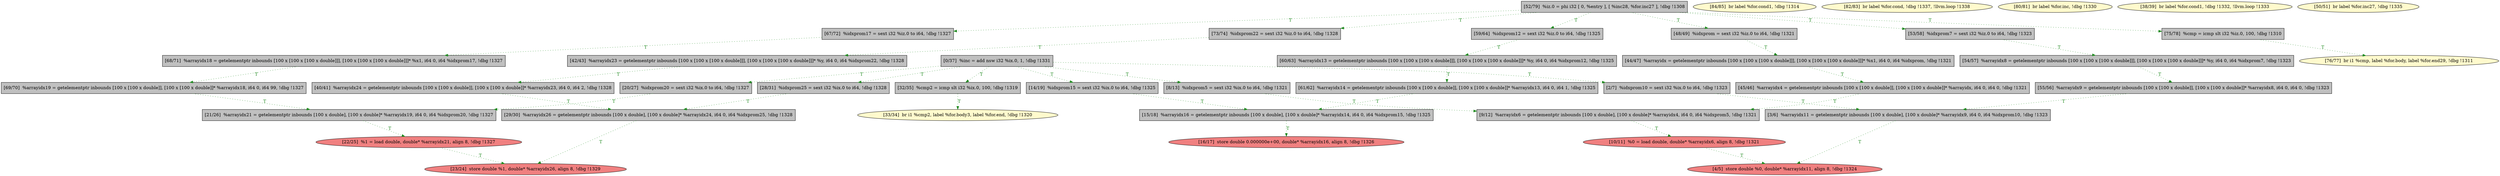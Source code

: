 
digraph G {


node552 [fillcolor=grey,label="[29/30]  %arrayidx26 = getelementptr inbounds [100 x double], [100 x double]* %arrayidx24, i64 0, i64 %idxprom25, !dbg !1328",shape=rectangle,style=filled ]
node549 [fillcolor=grey,label="[40/41]  %arrayidx24 = getelementptr inbounds [100 x [100 x double]], [100 x [100 x double]]* %arrayidx23, i64 0, i64 2, !dbg !1328",shape=rectangle,style=filled ]
node550 [fillcolor=grey,label="[0/37]  %inc = add nsw i32 %ix.0, 1, !dbg !1331",shape=rectangle,style=filled ]
node523 [fillcolor=grey,label="[68/71]  %arrayidx18 = getelementptr inbounds [100 x [100 x [100 x double]]], [100 x [100 x [100 x double]]]* %x1, i64 0, i64 %idxprom17, !dbg !1327",shape=rectangle,style=filled ]
node520 [fillcolor=lemonchiffon,label="[84/85]  br label %for.cond1, !dbg !1314",shape=ellipse,style=filled ]
node517 [fillcolor=grey,label="[21/26]  %arrayidx21 = getelementptr inbounds [100 x double], [100 x double]* %arrayidx19, i64 0, i64 %idxprom20, !dbg !1327",shape=rectangle,style=filled ]
node522 [fillcolor=grey,label="[67/72]  %idxprom17 = sext i32 %iz.0 to i64, !dbg !1327",shape=rectangle,style=filled ]
node528 [fillcolor=lemonchiffon,label="[76/77]  br i1 %cmp, label %for.body, label %for.end29, !dbg !1311",shape=ellipse,style=filled ]
node525 [fillcolor=grey,label="[59/64]  %idxprom12 = sext i32 %iz.0 to i64, !dbg !1325",shape=rectangle,style=filled ]
node547 [fillcolor=grey,label="[48/49]  %idxprom = sext i32 %iz.0 to i64, !dbg !1321",shape=rectangle,style=filled ]
node524 [fillcolor=lightcoral,label="[10/11]  %0 = load double, double* %arrayidx6, align 8, !dbg !1321",shape=ellipse,style=filled ]
node533 [fillcolor=grey,label="[32/35]  %cmp2 = icmp slt i32 %ix.0, 100, !dbg !1319",shape=rectangle,style=filled ]
node521 [fillcolor=grey,label="[73/74]  %idxprom22 = sext i32 %iz.0 to i64, !dbg !1328",shape=rectangle,style=filled ]
node553 [fillcolor=grey,label="[20/27]  %idxprom20 = sext i32 %ix.0 to i64, !dbg !1327",shape=rectangle,style=filled ]
node519 [fillcolor=grey,label="[42/43]  %arrayidx23 = getelementptr inbounds [100 x [100 x [100 x double]]], [100 x [100 x [100 x double]]]* %y, i64 0, i64 %idxprom22, !dbg !1328",shape=rectangle,style=filled ]
node551 [fillcolor=grey,label="[28/31]  %idxprom25 = sext i32 %ix.0 to i64, !dbg !1328",shape=rectangle,style=filled ]
node514 [fillcolor=grey,label="[15/18]  %arrayidx16 = getelementptr inbounds [100 x double], [100 x double]* %arrayidx14, i64 0, i64 %idxprom15, !dbg !1325",shape=rectangle,style=filled ]
node546 [fillcolor=lemonchiffon,label="[82/83]  br label %for.cond, !dbg !1337, !llvm.loop !1338",shape=ellipse,style=filled ]
node526 [fillcolor=grey,label="[53/58]  %idxprom7 = sext i32 %iz.0 to i64, !dbg !1323",shape=rectangle,style=filled ]
node513 [fillcolor=lightcoral,label="[16/17]  store double 0.000000e+00, double* %arrayidx16, align 8, !dbg !1326",shape=ellipse,style=filled ]
node545 [fillcolor=lemonchiffon,label="[33/34]  br i1 %cmp2, label %for.body3, label %for.end, !dbg !1320",shape=ellipse,style=filled ]
node527 [fillcolor=lemonchiffon,label="[80/81]  br label %for.inc, !dbg !1330",shape=ellipse,style=filled ]
node518 [fillcolor=grey,label="[69/70]  %arrayidx19 = getelementptr inbounds [100 x [100 x double]], [100 x [100 x double]]* %arrayidx18, i64 0, i64 99, !dbg !1327",shape=rectangle,style=filled ]
node529 [fillcolor=grey,label="[60/63]  %arrayidx13 = getelementptr inbounds [100 x [100 x [100 x double]]], [100 x [100 x [100 x double]]]* %y, i64 0, i64 %idxprom12, !dbg !1325",shape=rectangle,style=filled ]
node530 [fillcolor=grey,label="[54/57]  %arrayidx8 = getelementptr inbounds [100 x [100 x [100 x double]]], [100 x [100 x [100 x double]]]* %y, i64 0, i64 %idxprom7, !dbg !1323",shape=rectangle,style=filled ]
node535 [fillcolor=lightcoral,label="[23/24]  store double %1, double* %arrayidx26, align 8, !dbg !1329",shape=ellipse,style=filled ]
node542 [fillcolor=grey,label="[52/79]  %iz.0 = phi i32 [ 0, %entry ], [ %inc28, %for.inc27 ], !dbg !1308",shape=rectangle,style=filled ]
node532 [fillcolor=grey,label="[45/46]  %arrayidx4 = getelementptr inbounds [100 x [100 x double]], [100 x [100 x double]]* %arrayidx, i64 0, i64 0, !dbg !1321",shape=rectangle,style=filled ]
node534 [fillcolor=lemonchiffon,label="[38/39]  br label %for.cond1, !dbg !1332, !llvm.loop !1333",shape=ellipse,style=filled ]
node537 [fillcolor=grey,label="[2/7]  %idxprom10 = sext i32 %ix.0 to i64, !dbg !1323",shape=rectangle,style=filled ]
node548 [fillcolor=grey,label="[44/47]  %arrayidx = getelementptr inbounds [100 x [100 x [100 x double]]], [100 x [100 x [100 x double]]]* %x1, i64 0, i64 %idxprom, !dbg !1321",shape=rectangle,style=filled ]
node536 [fillcolor=grey,label="[3/6]  %arrayidx11 = getelementptr inbounds [100 x double], [100 x double]* %arrayidx9, i64 0, i64 %idxprom10, !dbg !1323",shape=rectangle,style=filled ]
node538 [fillcolor=grey,label="[75/78]  %cmp = icmp slt i32 %iz.0, 100, !dbg !1310",shape=rectangle,style=filled ]
node539 [fillcolor=grey,label="[14/19]  %idxprom15 = sext i32 %ix.0 to i64, !dbg !1325",shape=rectangle,style=filled ]
node516 [fillcolor=grey,label="[61/62]  %arrayidx14 = getelementptr inbounds [100 x [100 x double]], [100 x [100 x double]]* %arrayidx13, i64 0, i64 1, !dbg !1325",shape=rectangle,style=filled ]
node540 [fillcolor=grey,label="[8/13]  %idxprom5 = sext i32 %ix.0 to i64, !dbg !1321",shape=rectangle,style=filled ]
node515 [fillcolor=lightcoral,label="[22/25]  %1 = load double, double* %arrayidx21, align 8, !dbg !1327",shape=ellipse,style=filled ]
node541 [fillcolor=lightcoral,label="[4/5]  store double %0, double* %arrayidx11, align 8, !dbg !1324",shape=ellipse,style=filled ]
node543 [fillcolor=lemonchiffon,label="[50/51]  br label %for.inc27, !dbg !1335",shape=ellipse,style=filled ]
node531 [fillcolor=grey,label="[9/12]  %arrayidx6 = getelementptr inbounds [100 x double], [100 x double]* %arrayidx4, i64 0, i64 %idxprom5, !dbg !1321",shape=rectangle,style=filled ]
node544 [fillcolor=grey,label="[55/56]  %arrayidx9 = getelementptr inbounds [100 x [100 x double]], [100 x [100 x double]]* %arrayidx8, i64 0, i64 0, !dbg !1323",shape=rectangle,style=filled ]

node533->node545 [style=dotted,color=forestgreen,label="T",fontcolor=forestgreen ]
node532->node531 [style=dotted,color=forestgreen,label="T",fontcolor=forestgreen ]
node550->node539 [style=dotted,color=forestgreen,label="T",fontcolor=forestgreen ]
node550->node553 [style=dotted,color=forestgreen,label="T",fontcolor=forestgreen ]
node550->node533 [style=dotted,color=forestgreen,label="T",fontcolor=forestgreen ]
node531->node524 [style=dotted,color=forestgreen,label="T",fontcolor=forestgreen ]
node522->node523 [style=dotted,color=forestgreen,label="T",fontcolor=forestgreen ]
node523->node518 [style=dotted,color=forestgreen,label="T",fontcolor=forestgreen ]
node548->node532 [style=dotted,color=forestgreen,label="T",fontcolor=forestgreen ]
node538->node528 [style=dotted,color=forestgreen,label="T",fontcolor=forestgreen ]
node542->node538 [style=dotted,color=forestgreen,label="T",fontcolor=forestgreen ]
node539->node514 [style=dotted,color=forestgreen,label="T",fontcolor=forestgreen ]
node518->node517 [style=dotted,color=forestgreen,label="T",fontcolor=forestgreen ]
node516->node514 [style=dotted,color=forestgreen,label="T",fontcolor=forestgreen ]
node540->node531 [style=dotted,color=forestgreen,label="T",fontcolor=forestgreen ]
node552->node535 [style=dotted,color=forestgreen,label="T",fontcolor=forestgreen ]
node553->node517 [style=dotted,color=forestgreen,label="T",fontcolor=forestgreen ]
node536->node541 [style=dotted,color=forestgreen,label="T",fontcolor=forestgreen ]
node526->node530 [style=dotted,color=forestgreen,label="T",fontcolor=forestgreen ]
node550->node540 [style=dotted,color=forestgreen,label="T",fontcolor=forestgreen ]
node550->node537 [style=dotted,color=forestgreen,label="T",fontcolor=forestgreen ]
node550->node551 [style=dotted,color=forestgreen,label="T",fontcolor=forestgreen ]
node517->node515 [style=dotted,color=forestgreen,label="T",fontcolor=forestgreen ]
node530->node544 [style=dotted,color=forestgreen,label="T",fontcolor=forestgreen ]
node537->node536 [style=dotted,color=forestgreen,label="T",fontcolor=forestgreen ]
node542->node522 [style=dotted,color=forestgreen,label="T",fontcolor=forestgreen ]
node544->node536 [style=dotted,color=forestgreen,label="T",fontcolor=forestgreen ]
node524->node541 [style=dotted,color=forestgreen,label="T",fontcolor=forestgreen ]
node542->node525 [style=dotted,color=forestgreen,label="T",fontcolor=forestgreen ]
node515->node535 [style=dotted,color=forestgreen,label="T",fontcolor=forestgreen ]
node521->node519 [style=dotted,color=forestgreen,label="T",fontcolor=forestgreen ]
node542->node547 [style=dotted,color=forestgreen,label="T",fontcolor=forestgreen ]
node551->node552 [style=dotted,color=forestgreen,label="T",fontcolor=forestgreen ]
node519->node549 [style=dotted,color=forestgreen,label="T",fontcolor=forestgreen ]
node529->node516 [style=dotted,color=forestgreen,label="T",fontcolor=forestgreen ]
node547->node548 [style=dotted,color=forestgreen,label="T",fontcolor=forestgreen ]
node514->node513 [style=dotted,color=forestgreen,label="T",fontcolor=forestgreen ]
node542->node521 [style=dotted,color=forestgreen,label="T",fontcolor=forestgreen ]
node542->node526 [style=dotted,color=forestgreen,label="T",fontcolor=forestgreen ]
node549->node552 [style=dotted,color=forestgreen,label="T",fontcolor=forestgreen ]
node525->node529 [style=dotted,color=forestgreen,label="T",fontcolor=forestgreen ]


}
